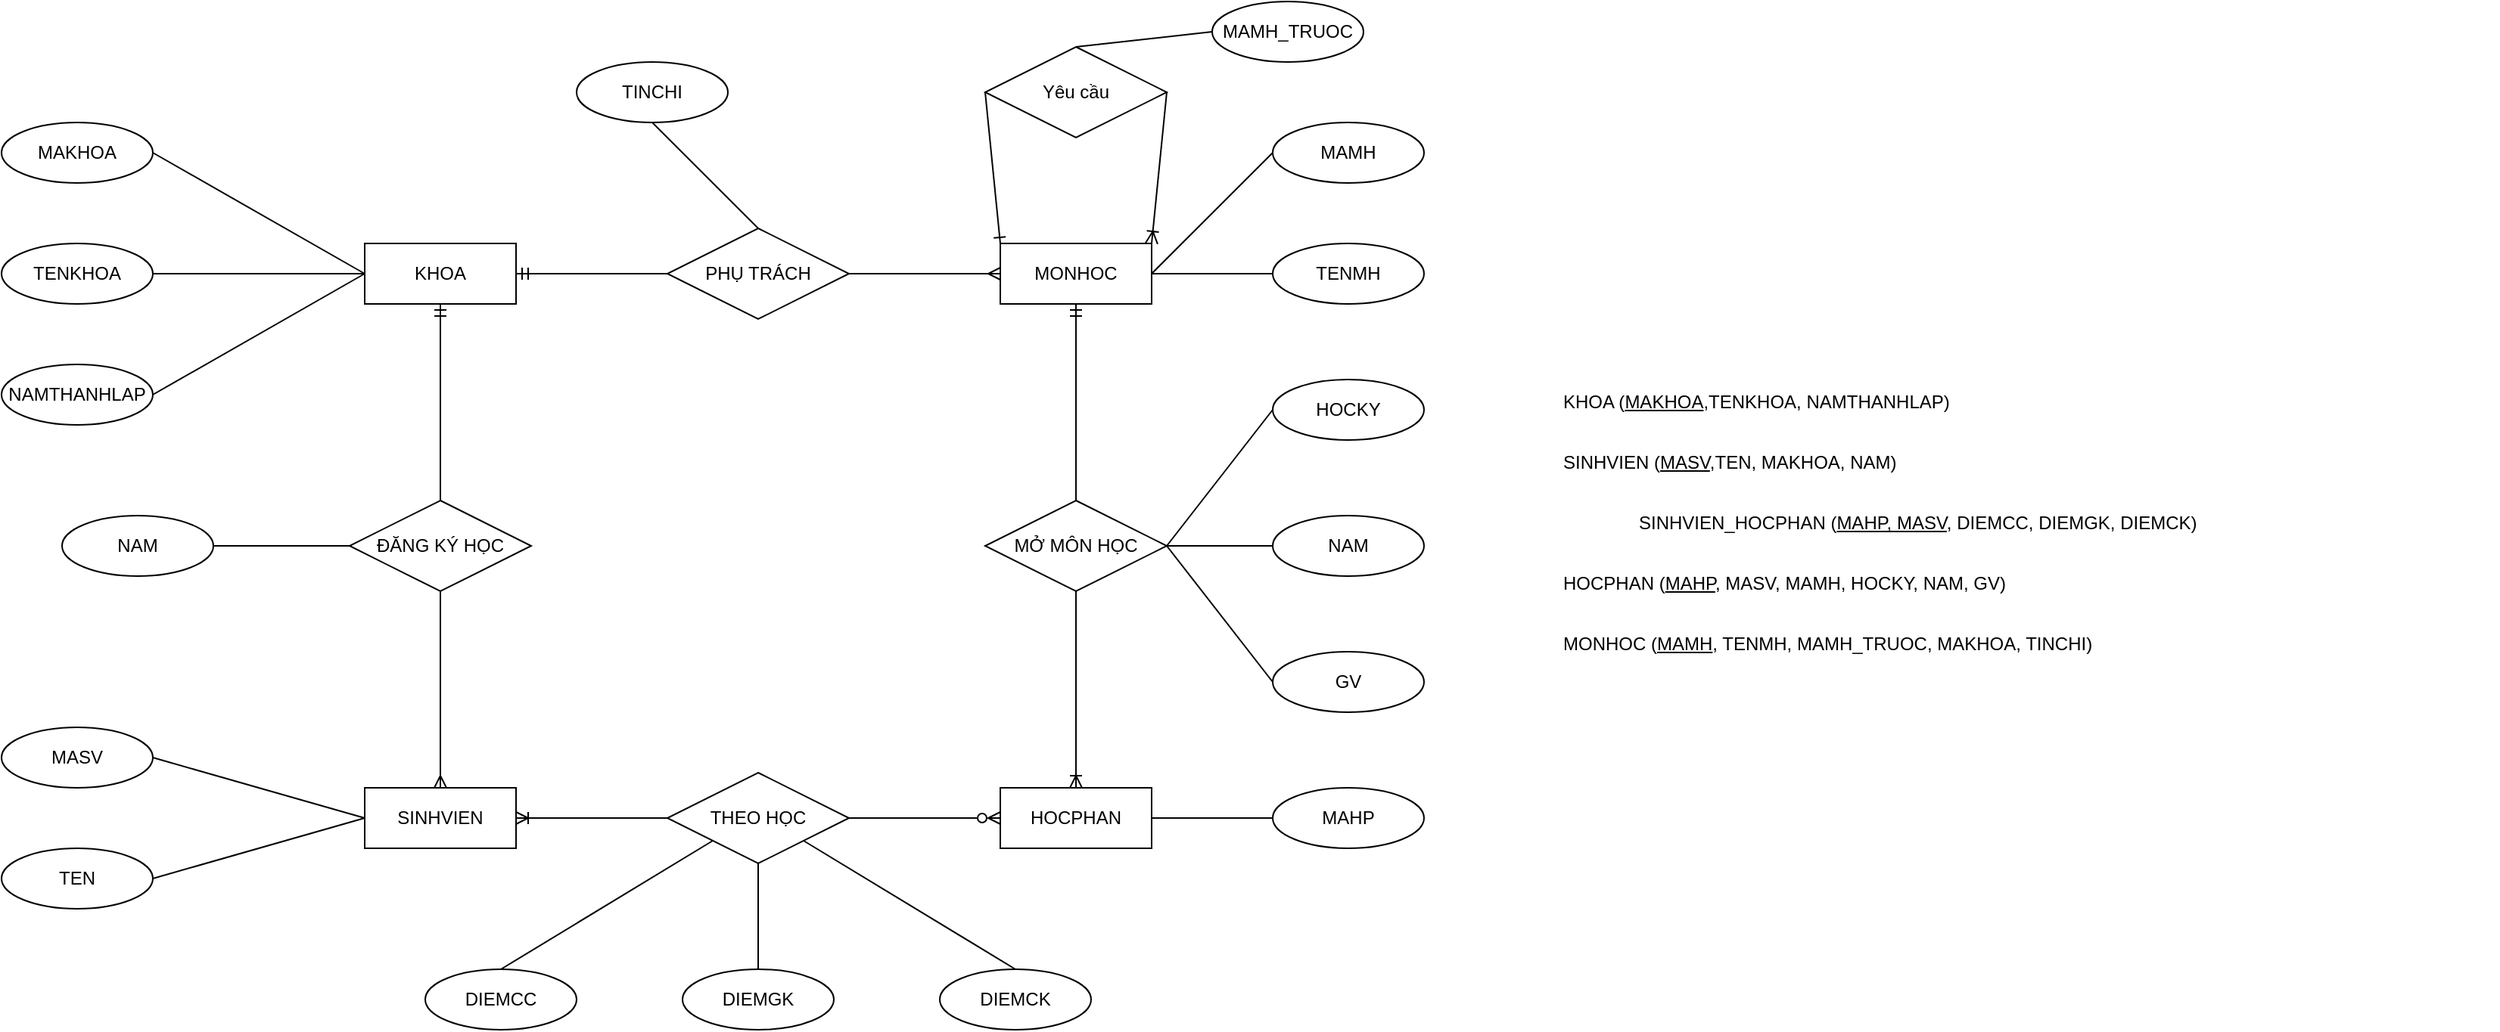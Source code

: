 <mxfile version="15.5.9" type="google"><diagram id="L8d7tm8wmlhA5_JFyOiU" name="Page-1"><mxGraphModel dx="730" dy="326" grid="1" gridSize="10" guides="1" tooltips="1" connect="1" arrows="1" fold="1" page="1" pageScale="1" pageWidth="850" pageHeight="1100" math="0" shadow="0"><root><mxCell id="0"/><mxCell id="1" parent="0"/><mxCell id="zm841RMhSqY-Qh8IDo75-1" value="KHOA" style="whiteSpace=wrap;html=1;align=center;" parent="1" vertex="1"><mxGeometry x="280" y="160" width="100" height="40" as="geometry"/></mxCell><mxCell id="zm841RMhSqY-Qh8IDo75-2" value="MAKHOA" style="ellipse;whiteSpace=wrap;html=1;align=center;" parent="1" vertex="1"><mxGeometry x="40" y="80" width="100" height="40" as="geometry"/></mxCell><mxCell id="zm841RMhSqY-Qh8IDo75-3" value="TENKHOA" style="ellipse;whiteSpace=wrap;html=1;align=center;" parent="1" vertex="1"><mxGeometry x="40" y="160" width="100" height="40" as="geometry"/></mxCell><mxCell id="zm841RMhSqY-Qh8IDo75-4" value="NAMTHANHLAP" style="ellipse;whiteSpace=wrap;html=1;align=center;" parent="1" vertex="1"><mxGeometry x="40" y="240" width="100" height="40" as="geometry"/></mxCell><mxCell id="zm841RMhSqY-Qh8IDo75-5" value="SINHVIEN" style="whiteSpace=wrap;html=1;align=center;" parent="1" vertex="1"><mxGeometry x="280" y="520" width="100" height="40" as="geometry"/></mxCell><mxCell id="zm841RMhSqY-Qh8IDo75-6" value="MASV" style="ellipse;whiteSpace=wrap;html=1;align=center;" parent="1" vertex="1"><mxGeometry x="40" y="480" width="100" height="40" as="geometry"/></mxCell><mxCell id="zm841RMhSqY-Qh8IDo75-7" value="TEN" style="ellipse;whiteSpace=wrap;html=1;align=center;" parent="1" vertex="1"><mxGeometry x="40" y="560" width="100" height="40" as="geometry"/></mxCell><mxCell id="zm841RMhSqY-Qh8IDo75-8" value="NAM" style="ellipse;whiteSpace=wrap;html=1;align=center;" parent="1" vertex="1"><mxGeometry x="80" y="340" width="100" height="40" as="geometry"/></mxCell><mxCell id="zm841RMhSqY-Qh8IDo75-9" value="" style="endArrow=none;html=1;rounded=0;exitX=1;exitY=0.5;exitDx=0;exitDy=0;entryX=0;entryY=0.5;entryDx=0;entryDy=0;" parent="1" source="zm841RMhSqY-Qh8IDo75-6" target="zm841RMhSqY-Qh8IDo75-5" edge="1"><mxGeometry relative="1" as="geometry"><mxPoint x="280" y="500" as="sourcePoint"/><mxPoint x="440" y="500" as="targetPoint"/></mxGeometry></mxCell><mxCell id="zm841RMhSqY-Qh8IDo75-10" value="" style="endArrow=none;html=1;rounded=0;exitX=1;exitY=0.5;exitDx=0;exitDy=0;entryX=0;entryY=0.5;entryDx=0;entryDy=0;" parent="1" source="zm841RMhSqY-Qh8IDo75-7" target="zm841RMhSqY-Qh8IDo75-5" edge="1"><mxGeometry relative="1" as="geometry"><mxPoint x="150" y="510" as="sourcePoint"/><mxPoint x="290" y="550" as="targetPoint"/></mxGeometry></mxCell><mxCell id="zm841RMhSqY-Qh8IDo75-11" value="" style="endArrow=none;html=1;rounded=0;exitX=1;exitY=0.5;exitDx=0;exitDy=0;entryX=0;entryY=0.5;entryDx=0;entryDy=0;" parent="1" source="zm841RMhSqY-Qh8IDo75-2" target="zm841RMhSqY-Qh8IDo75-1" edge="1"><mxGeometry relative="1" as="geometry"><mxPoint x="280" y="180" as="sourcePoint"/><mxPoint x="440" y="180" as="targetPoint"/></mxGeometry></mxCell><mxCell id="zm841RMhSqY-Qh8IDo75-12" value="" style="endArrow=none;html=1;rounded=0;exitX=1;exitY=0.5;exitDx=0;exitDy=0;entryX=0;entryY=0.5;entryDx=0;entryDy=0;" parent="1" source="zm841RMhSqY-Qh8IDo75-3" target="zm841RMhSqY-Qh8IDo75-1" edge="1"><mxGeometry relative="1" as="geometry"><mxPoint x="150" y="110" as="sourcePoint"/><mxPoint x="290" y="190" as="targetPoint"/></mxGeometry></mxCell><mxCell id="zm841RMhSqY-Qh8IDo75-13" value="" style="endArrow=none;html=1;rounded=0;exitX=1;exitY=0.5;exitDx=0;exitDy=0;" parent="1" source="zm841RMhSqY-Qh8IDo75-4" edge="1"><mxGeometry relative="1" as="geometry"><mxPoint x="150" y="190" as="sourcePoint"/><mxPoint x="280" y="180" as="targetPoint"/></mxGeometry></mxCell><mxCell id="zm841RMhSqY-Qh8IDo75-14" value="ĐĂNG KÝ HỌC" style="shape=rhombus;perimeter=rhombusPerimeter;whiteSpace=wrap;html=1;align=center;" parent="1" vertex="1"><mxGeometry x="270" y="330" width="120" height="60" as="geometry"/></mxCell><mxCell id="zm841RMhSqY-Qh8IDo75-15" value="" style="endArrow=none;html=1;rounded=0;entryX=1;entryY=0.5;entryDx=0;entryDy=0;exitX=0;exitY=0.5;exitDx=0;exitDy=0;" parent="1" source="zm841RMhSqY-Qh8IDo75-14" target="zm841RMhSqY-Qh8IDo75-8" edge="1"><mxGeometry relative="1" as="geometry"><mxPoint x="310" y="340" as="sourcePoint"/><mxPoint x="470" y="340" as="targetPoint"/></mxGeometry></mxCell><mxCell id="zm841RMhSqY-Qh8IDo75-16" value="" style="endArrow=none;html=1;rounded=0;exitX=0.5;exitY=1;exitDx=0;exitDy=0;entryX=0.5;entryY=0;entryDx=0;entryDy=0;startArrow=ERmandOne;startFill=0;" parent="1" source="zm841RMhSqY-Qh8IDo75-1" target="zm841RMhSqY-Qh8IDo75-14" edge="1"><mxGeometry relative="1" as="geometry"><mxPoint x="310" y="280" as="sourcePoint"/><mxPoint x="470" y="280" as="targetPoint"/></mxGeometry></mxCell><mxCell id="zm841RMhSqY-Qh8IDo75-17" value="" style="endArrow=ERmany;html=1;rounded=0;exitX=0.5;exitY=1;exitDx=0;exitDy=0;entryX=0.5;entryY=0;entryDx=0;entryDy=0;endFill=0;" parent="1" source="zm841RMhSqY-Qh8IDo75-14" target="zm841RMhSqY-Qh8IDo75-5" edge="1"><mxGeometry relative="1" as="geometry"><mxPoint x="360" y="420" as="sourcePoint"/><mxPoint x="360" y="490" as="targetPoint"/></mxGeometry></mxCell><mxCell id="zm841RMhSqY-Qh8IDo75-18" value="MONHOC" style="whiteSpace=wrap;html=1;align=center;" parent="1" vertex="1"><mxGeometry x="700" y="160" width="100" height="40" as="geometry"/></mxCell><mxCell id="zm841RMhSqY-Qh8IDo75-19" value="MAMH" style="ellipse;whiteSpace=wrap;html=1;align=center;" parent="1" vertex="1"><mxGeometry x="880" y="80" width="100" height="40" as="geometry"/></mxCell><mxCell id="zm841RMhSqY-Qh8IDo75-20" value="TENMH" style="ellipse;whiteSpace=wrap;html=1;align=center;" parent="1" vertex="1"><mxGeometry x="880" y="160" width="100" height="40" as="geometry"/></mxCell><mxCell id="zm841RMhSqY-Qh8IDo75-21" value="PHỤ TRÁCH" style="shape=rhombus;perimeter=rhombusPerimeter;whiteSpace=wrap;html=1;align=center;" parent="1" vertex="1"><mxGeometry x="480" y="150" width="120" height="60" as="geometry"/></mxCell><mxCell id="zm841RMhSqY-Qh8IDo75-22" value="" style="endArrow=none;html=1;rounded=0;entryX=0;entryY=0.5;entryDx=0;entryDy=0;exitX=1;exitY=0.5;exitDx=0;exitDy=0;" parent="1" source="zm841RMhSqY-Qh8IDo75-18" target="zm841RMhSqY-Qh8IDo75-19" edge="1"><mxGeometry relative="1" as="geometry"><mxPoint x="720" y="200" as="sourcePoint"/><mxPoint x="880" y="200" as="targetPoint"/></mxGeometry></mxCell><mxCell id="zm841RMhSqY-Qh8IDo75-23" value="" style="endArrow=none;html=1;rounded=0;entryX=0;entryY=0.5;entryDx=0;entryDy=0;exitX=1;exitY=0.5;exitDx=0;exitDy=0;" parent="1" source="zm841RMhSqY-Qh8IDo75-18" target="zm841RMhSqY-Qh8IDo75-20" edge="1"><mxGeometry relative="1" as="geometry"><mxPoint x="810" y="190" as="sourcePoint"/><mxPoint x="890" y="150" as="targetPoint"/></mxGeometry></mxCell><mxCell id="zm841RMhSqY-Qh8IDo75-24" value="" style="endArrow=ERmany;html=1;rounded=0;exitX=1;exitY=0.5;exitDx=0;exitDy=0;entryX=0;entryY=0.5;entryDx=0;entryDy=0;endFill=0;" parent="1" source="zm841RMhSqY-Qh8IDo75-21" target="zm841RMhSqY-Qh8IDo75-18" edge="1"><mxGeometry relative="1" as="geometry"><mxPoint x="660" y="170" as="sourcePoint"/><mxPoint x="680" y="150" as="targetPoint"/></mxGeometry></mxCell><mxCell id="zm841RMhSqY-Qh8IDo75-25" value="" style="endArrow=none;html=1;rounded=0;exitX=1;exitY=0.5;exitDx=0;exitDy=0;entryX=0;entryY=0.5;entryDx=0;entryDy=0;startArrow=ERmandOne;startFill=0;" parent="1" source="zm841RMhSqY-Qh8IDo75-1" target="zm841RMhSqY-Qh8IDo75-21" edge="1"><mxGeometry relative="1" as="geometry"><mxPoint x="390" y="200" as="sourcePoint"/><mxPoint x="490" y="200" as="targetPoint"/></mxGeometry></mxCell><mxCell id="zm841RMhSqY-Qh8IDo75-26" value="TINCHI" style="ellipse;whiteSpace=wrap;html=1;align=center;" parent="1" vertex="1"><mxGeometry x="420" y="40" width="100" height="40" as="geometry"/></mxCell><mxCell id="zm841RMhSqY-Qh8IDo75-27" value="" style="endArrow=none;html=1;rounded=0;exitX=0.5;exitY=1;exitDx=0;exitDy=0;entryX=0.5;entryY=0;entryDx=0;entryDy=0;" parent="1" source="zm841RMhSqY-Qh8IDo75-26" target="zm841RMhSqY-Qh8IDo75-21" edge="1"><mxGeometry relative="1" as="geometry"><mxPoint x="570" y="130" as="sourcePoint"/><mxPoint x="730" y="130" as="targetPoint"/></mxGeometry></mxCell><mxCell id="zm841RMhSqY-Qh8IDo75-28" value="MAMH_TRUOC" style="ellipse;whiteSpace=wrap;html=1;align=center;" parent="1" vertex="1"><mxGeometry x="840" width="100" height="40" as="geometry"/></mxCell><mxCell id="zm841RMhSqY-Qh8IDo75-29" value="" style="endArrow=none;html=1;rounded=0;entryX=0;entryY=0.5;entryDx=0;entryDy=0;exitX=0.5;exitY=0;exitDx=0;exitDy=0;" parent="1" source="zm841RMhSqY-Qh8IDo75-50" target="zm841RMhSqY-Qh8IDo75-28" edge="1"><mxGeometry relative="1" as="geometry"><mxPoint x="810" y="190" as="sourcePoint"/><mxPoint x="890" y="190" as="targetPoint"/></mxGeometry></mxCell><mxCell id="zm841RMhSqY-Qh8IDo75-30" value="HOCPHAN" style="whiteSpace=wrap;html=1;align=center;" parent="1" vertex="1"><mxGeometry x="700" y="520" width="100" height="40" as="geometry"/></mxCell><mxCell id="zm841RMhSqY-Qh8IDo75-31" value="MAHP" style="ellipse;whiteSpace=wrap;html=1;align=center;" parent="1" vertex="1"><mxGeometry x="880" y="520" width="100" height="40" as="geometry"/></mxCell><mxCell id="zm841RMhSqY-Qh8IDo75-32" value="MỞ MÔN HỌC" style="shape=rhombus;perimeter=rhombusPerimeter;whiteSpace=wrap;html=1;align=center;" parent="1" vertex="1"><mxGeometry x="690" y="330" width="120" height="60" as="geometry"/></mxCell><mxCell id="zm841RMhSqY-Qh8IDo75-33" value="" style="endArrow=none;html=1;rounded=0;exitX=0.5;exitY=1;exitDx=0;exitDy=0;entryX=0.5;entryY=0;entryDx=0;entryDy=0;startArrow=ERmandOne;startFill=0;" parent="1" source="zm841RMhSqY-Qh8IDo75-18" target="zm841RMhSqY-Qh8IDo75-32" edge="1"><mxGeometry relative="1" as="geometry"><mxPoint x="610" y="250" as="sourcePoint"/><mxPoint x="770" y="250" as="targetPoint"/></mxGeometry></mxCell><mxCell id="zm841RMhSqY-Qh8IDo75-34" value="" style="endArrow=ERoneToMany;html=1;rounded=0;exitX=0.5;exitY=1;exitDx=0;exitDy=0;entryX=0.5;entryY=0;entryDx=0;entryDy=0;endFill=0;" parent="1" source="zm841RMhSqY-Qh8IDo75-32" target="zm841RMhSqY-Qh8IDo75-30" edge="1"><mxGeometry relative="1" as="geometry"><mxPoint x="810" y="440" as="sourcePoint"/><mxPoint x="810" y="510" as="targetPoint"/></mxGeometry></mxCell><mxCell id="zm841RMhSqY-Qh8IDo75-35" value="HOCKY" style="ellipse;whiteSpace=wrap;html=1;align=center;" parent="1" vertex="1"><mxGeometry x="880" y="250" width="100" height="40" as="geometry"/></mxCell><mxCell id="zm841RMhSqY-Qh8IDo75-36" value="" style="endArrow=none;html=1;rounded=0;entryX=1;entryY=0.5;entryDx=0;entryDy=0;exitX=0;exitY=0.5;exitDx=0;exitDy=0;" parent="1" source="zm841RMhSqY-Qh8IDo75-35" target="zm841RMhSqY-Qh8IDo75-32" edge="1"><mxGeometry relative="1" as="geometry"><mxPoint x="590" y="299.17" as="sourcePoint"/><mxPoint x="750" y="299.17" as="targetPoint"/></mxGeometry></mxCell><mxCell id="zm841RMhSqY-Qh8IDo75-37" value="NAM" style="ellipse;whiteSpace=wrap;html=1;align=center;" parent="1" vertex="1"><mxGeometry x="880" y="340" width="100" height="40" as="geometry"/></mxCell><mxCell id="zm841RMhSqY-Qh8IDo75-38" value="" style="endArrow=none;html=1;rounded=0;entryX=1;entryY=0.5;entryDx=0;entryDy=0;exitX=0;exitY=0.5;exitDx=0;exitDy=0;" parent="1" source="zm841RMhSqY-Qh8IDo75-37" target="zm841RMhSqY-Qh8IDo75-32" edge="1"><mxGeometry relative="1" as="geometry"><mxPoint x="540" y="459.17" as="sourcePoint"/><mxPoint x="700" y="459.17" as="targetPoint"/></mxGeometry></mxCell><mxCell id="zm841RMhSqY-Qh8IDo75-39" value="GV" style="ellipse;whiteSpace=wrap;html=1;align=center;" parent="1" vertex="1"><mxGeometry x="880" y="430" width="100" height="40" as="geometry"/></mxCell><mxCell id="zm841RMhSqY-Qh8IDo75-40" value="" style="endArrow=none;html=1;rounded=0;exitX=0;exitY=0.5;exitDx=0;exitDy=0;" parent="1" source="zm841RMhSqY-Qh8IDo75-39" edge="1"><mxGeometry relative="1" as="geometry"><mxPoint x="660" y="440" as="sourcePoint"/><mxPoint x="810" y="360" as="targetPoint"/></mxGeometry></mxCell><mxCell id="zm841RMhSqY-Qh8IDo75-41" value="THEO HỌC" style="shape=rhombus;perimeter=rhombusPerimeter;whiteSpace=wrap;html=1;align=center;" parent="1" vertex="1"><mxGeometry x="480" y="510" width="120" height="60" as="geometry"/></mxCell><mxCell id="zm841RMhSqY-Qh8IDo75-42" value="" style="endArrow=none;html=1;rounded=0;exitX=1;exitY=0.5;exitDx=0;exitDy=0;startArrow=ERoneToMany;startFill=0;" parent="1" source="zm841RMhSqY-Qh8IDo75-5" target="zm841RMhSqY-Qh8IDo75-41" edge="1"><mxGeometry relative="1" as="geometry"><mxPoint x="470" y="490" as="sourcePoint"/><mxPoint x="630" y="490" as="targetPoint"/></mxGeometry></mxCell><mxCell id="zm841RMhSqY-Qh8IDo75-43" value="" style="endArrow=ERzeroToMany;html=1;rounded=0;exitX=1;exitY=0.5;exitDx=0;exitDy=0;entryX=0;entryY=0.5;entryDx=0;entryDy=0;endFill=0;" parent="1" source="zm841RMhSqY-Qh8IDo75-41" target="zm841RMhSqY-Qh8IDo75-30" edge="1"><mxGeometry relative="1" as="geometry"><mxPoint x="580" y="600" as="sourcePoint"/><mxPoint x="680" y="600" as="targetPoint"/></mxGeometry></mxCell><mxCell id="zm841RMhSqY-Qh8IDo75-44" value="DIEMCC" style="ellipse;whiteSpace=wrap;html=1;align=center;" parent="1" vertex="1"><mxGeometry x="320" y="640" width="100" height="40" as="geometry"/></mxCell><mxCell id="zm841RMhSqY-Qh8IDo75-45" value="" style="endArrow=none;html=1;rounded=0;exitX=0.5;exitY=0;exitDx=0;exitDy=0;entryX=0;entryY=1;entryDx=0;entryDy=0;" parent="1" source="zm841RMhSqY-Qh8IDo75-44" target="zm841RMhSqY-Qh8IDo75-41" edge="1"><mxGeometry relative="1" as="geometry"><mxPoint x="470" y="610" as="sourcePoint"/><mxPoint x="630" y="610" as="targetPoint"/></mxGeometry></mxCell><mxCell id="zm841RMhSqY-Qh8IDo75-46" value="DIEMGK" style="ellipse;whiteSpace=wrap;html=1;align=center;" parent="1" vertex="1"><mxGeometry x="490" y="640" width="100" height="40" as="geometry"/></mxCell><mxCell id="zm841RMhSqY-Qh8IDo75-47" value="" style="endArrow=none;html=1;rounded=0;exitX=0.5;exitY=1;exitDx=0;exitDy=0;entryX=0.5;entryY=0;entryDx=0;entryDy=0;" parent="1" source="zm841RMhSqY-Qh8IDo75-41" target="zm841RMhSqY-Qh8IDo75-46" edge="1"><mxGeometry relative="1" as="geometry"><mxPoint x="620" y="630" as="sourcePoint"/><mxPoint x="780" y="630" as="targetPoint"/></mxGeometry></mxCell><mxCell id="zm841RMhSqY-Qh8IDo75-48" value="DIEMCK" style="ellipse;whiteSpace=wrap;html=1;align=center;" parent="1" vertex="1"><mxGeometry x="660" y="640" width="100" height="40" as="geometry"/></mxCell><mxCell id="zm841RMhSqY-Qh8IDo75-49" value="" style="endArrow=none;html=1;rounded=0;exitX=1;exitY=1;exitDx=0;exitDy=0;entryX=0.5;entryY=0;entryDx=0;entryDy=0;" parent="1" source="zm841RMhSqY-Qh8IDo75-41" target="zm841RMhSqY-Qh8IDo75-48" edge="1"><mxGeometry relative="1" as="geometry"><mxPoint x="620" y="630" as="sourcePoint"/><mxPoint x="780" y="630" as="targetPoint"/></mxGeometry></mxCell><mxCell id="zm841RMhSqY-Qh8IDo75-50" value="Yêu cầu" style="shape=rhombus;perimeter=rhombusPerimeter;whiteSpace=wrap;html=1;align=center;" parent="1" vertex="1"><mxGeometry x="690" y="30" width="120" height="60" as="geometry"/></mxCell><mxCell id="zm841RMhSqY-Qh8IDo75-51" value="" style="endArrow=ERone;html=1;rounded=0;exitX=0;exitY=0.5;exitDx=0;exitDy=0;startArrow=none;startFill=0;endFill=0;" parent="1" source="zm841RMhSqY-Qh8IDo75-50" edge="1"><mxGeometry relative="1" as="geometry"><mxPoint x="720" y="140" as="sourcePoint"/><mxPoint x="700" y="160" as="targetPoint"/></mxGeometry></mxCell><mxCell id="zm841RMhSqY-Qh8IDo75-52" value="" style="endArrow=ERoneToMany;html=1;rounded=0;exitX=1;exitY=0.5;exitDx=0;exitDy=0;entryX=1;entryY=0;entryDx=0;entryDy=0;endFill=0;" parent="1" source="zm841RMhSqY-Qh8IDo75-50" target="zm841RMhSqY-Qh8IDo75-18" edge="1"><mxGeometry relative="1" as="geometry"><mxPoint x="700" y="70" as="sourcePoint"/><mxPoint x="710" y="180" as="targetPoint"/></mxGeometry></mxCell><mxCell id="zm841RMhSqY-Qh8IDo75-53" value="" style="endArrow=none;html=1;rounded=0;exitX=1;exitY=0.5;exitDx=0;exitDy=0;entryX=0;entryY=0.5;entryDx=0;entryDy=0;" parent="1" source="zm841RMhSqY-Qh8IDo75-30" target="zm841RMhSqY-Qh8IDo75-31" edge="1"><mxGeometry relative="1" as="geometry"><mxPoint x="810" y="480" as="sourcePoint"/><mxPoint x="970" y="480" as="targetPoint"/></mxGeometry></mxCell><mxCell id="zm841RMhSqY-Qh8IDo75-55" value="KHOA (&lt;u&gt;MAKHOA&lt;/u&gt;,TENKHOA, NAMTHANHLAP)" style="text;html=1;strokeColor=none;fillColor=none;align=left;verticalAlign=middle;whiteSpace=wrap;rounded=0;" parent="1" vertex="1"><mxGeometry x="1070" y="250" width="290" height="30" as="geometry"/></mxCell><mxCell id="6j6fXjJyq5itgbSCKO8Y-1" value="SINHVIEN (&lt;u&gt;MASV&lt;/u&gt;,TEN, MAKHOA, NAM)" style="text;html=1;strokeColor=none;fillColor=none;align=left;verticalAlign=middle;whiteSpace=wrap;rounded=0;" parent="1" vertex="1"><mxGeometry x="1070" y="290" width="290" height="30" as="geometry"/></mxCell><mxCell id="6j6fXjJyq5itgbSCKO8Y-2" value="HOCPHAN (&lt;u&gt;MAHP&lt;/u&gt;, MASV, MAMH, HOCKY, NAM, GV)" style="text;html=1;strokeColor=none;fillColor=none;align=left;verticalAlign=middle;whiteSpace=wrap;rounded=0;" parent="1" vertex="1"><mxGeometry x="1070" y="370" width="330" height="30" as="geometry"/></mxCell><mxCell id="6j6fXjJyq5itgbSCKO8Y-3" value="&lt;span style=&quot;text-align: center&quot;&gt;MONHOC&amp;nbsp;&lt;/span&gt;(&lt;u&gt;MAMH&lt;/u&gt;, TENMH, MAMH_TRUOC, MAKHOA, TINCHI)" style="text;html=1;strokeColor=none;fillColor=none;align=left;verticalAlign=middle;whiteSpace=wrap;rounded=0;" parent="1" vertex="1"><mxGeometry x="1070" y="410" width="390" height="30" as="geometry"/></mxCell><mxCell id="_Wp_Oha3fBgKiaoHJyPl-1" value="SINHVIEN_HOCPHAN (&lt;u&gt;MAHP, MASV&lt;/u&gt;,&amp;nbsp;&lt;span style=&quot;text-align: center&quot;&gt;DIEMCC&lt;/span&gt;,&amp;nbsp;&lt;span style=&quot;text-align: center&quot;&gt;DIEMGK&lt;/span&gt;&lt;span style=&quot;text-align: center&quot;&gt;,&amp;nbsp;&lt;/span&gt;&lt;span style=&quot;text-align: center&quot;&gt;DIEMCK&lt;/span&gt;)" style="text;html=1;strokeColor=none;fillColor=none;align=left;verticalAlign=middle;whiteSpace=wrap;rounded=0;" vertex="1" parent="1"><mxGeometry x="1120" y="330" width="570" height="30" as="geometry"/></mxCell></root></mxGraphModel></diagram></mxfile>